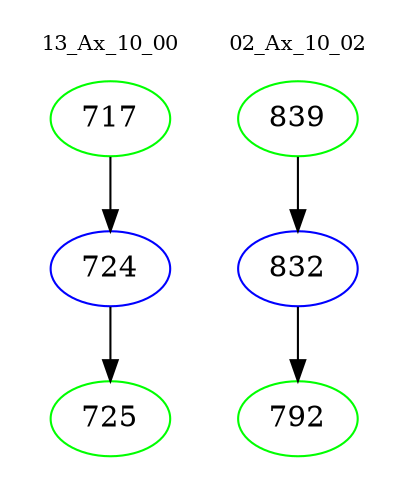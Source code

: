 digraph{
subgraph cluster_0 {
color = white
label = "13_Ax_10_00";
fontsize=10;
T0_717 [label="717", color="green"]
T0_717 -> T0_724 [color="black"]
T0_724 [label="724", color="blue"]
T0_724 -> T0_725 [color="black"]
T0_725 [label="725", color="green"]
}
subgraph cluster_1 {
color = white
label = "02_Ax_10_02";
fontsize=10;
T1_839 [label="839", color="green"]
T1_839 -> T1_832 [color="black"]
T1_832 [label="832", color="blue"]
T1_832 -> T1_792 [color="black"]
T1_792 [label="792", color="green"]
}
}
